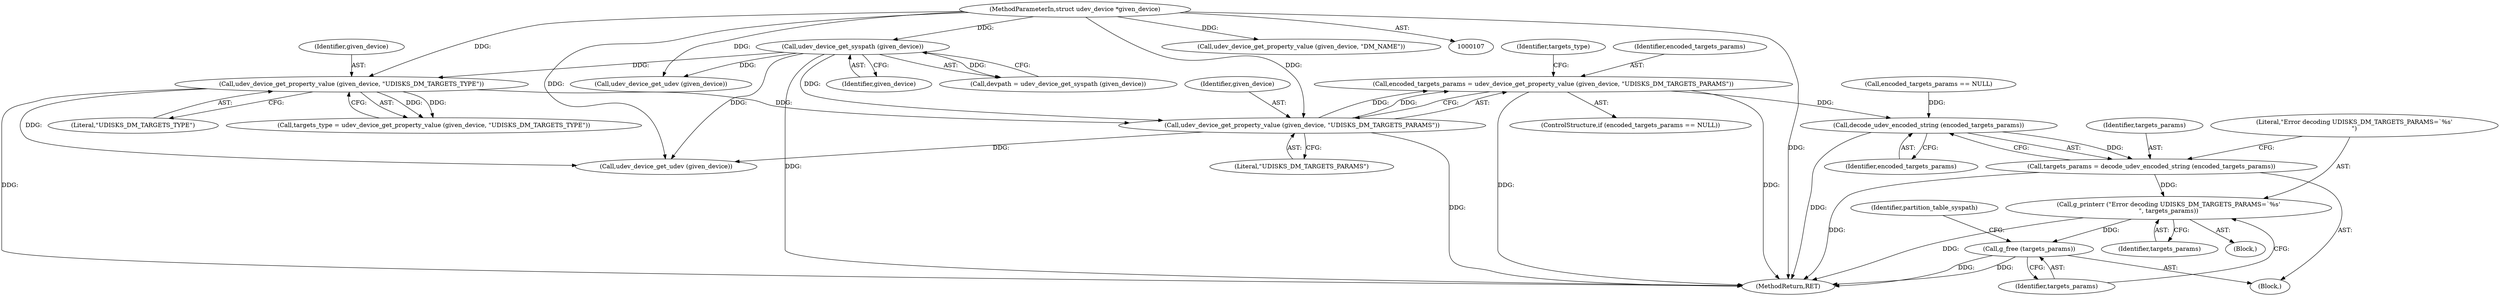 digraph "0_udisks_0fcc7cb3b66f23fac53ae08647aa0007a2bd56c4_0@API" {
"1000253" [label="(Call,encoded_targets_params = udev_device_get_property_value (given_device, \"UDISKS_DM_TARGETS_PARAMS\"))"];
"1000255" [label="(Call,udev_device_get_property_value (given_device, \"UDISKS_DM_TARGETS_PARAMS\"))"];
"1000138" [label="(Call,udev_device_get_syspath (given_device))"];
"1000108" [label="(MethodParameterIn,struct udev_device *given_device)"];
"1000242" [label="(Call,udev_device_get_property_value (given_device, \"UDISKS_DM_TARGETS_TYPE\"))"];
"1000269" [label="(Call,decode_udev_encoded_string (encoded_targets_params))"];
"1000267" [label="(Call,targets_params = decode_udev_encoded_string (encoded_targets_params))"];
"1000272" [label="(Call,g_printerr (\"Error decoding UDISKS_DM_TARGETS_PARAMS=`%s'\n\", targets_params))"];
"1000275" [label="(Call,g_free (targets_params))"];
"1000261" [label="(Identifier,targets_type)"];
"1000283" [label="(Call,udev_device_get_udev (given_device))"];
"1000250" [label="(Call,encoded_targets_params == NULL)"];
"1000253" [label="(Call,encoded_targets_params = udev_device_get_property_value (given_device, \"UDISKS_DM_TARGETS_PARAMS\"))"];
"1000273" [label="(Literal,\"Error decoding UDISKS_DM_TARGETS_PARAMS=`%s'\n\")"];
"1000268" [label="(Identifier,targets_params)"];
"1000446" [label="(MethodReturn,RET)"];
"1000254" [label="(Identifier,encoded_targets_params)"];
"1000276" [label="(Identifier,targets_params)"];
"1000269" [label="(Call,decode_udev_encoded_string (encoded_targets_params))"];
"1000243" [label="(Identifier,given_device)"];
"1000139" [label="(Identifier,given_device)"];
"1000270" [label="(Identifier,encoded_targets_params)"];
"1000275" [label="(Call,g_free (targets_params))"];
"1000242" [label="(Call,udev_device_get_property_value (given_device, \"UDISKS_DM_TARGETS_TYPE\"))"];
"1000257" [label="(Literal,\"UDISKS_DM_TARGETS_PARAMS\")"];
"1000272" [label="(Call,g_printerr (\"Error decoding UDISKS_DM_TARGETS_PARAMS=`%s'\n\", targets_params))"];
"1000255" [label="(Call,udev_device_get_property_value (given_device, \"UDISKS_DM_TARGETS_PARAMS\"))"];
"1000264" [label="(Block,)"];
"1000136" [label="(Call,devpath = udev_device_get_syspath (given_device))"];
"1000249" [label="(ControlStructure,if (encoded_targets_params == NULL))"];
"1000188" [label="(Call,udev_device_get_udev (given_device))"];
"1000267" [label="(Call,targets_params = decode_udev_encoded_string (encoded_targets_params))"];
"1000398" [label="(Identifier,partition_table_syspath)"];
"1000138" [label="(Call,udev_device_get_syspath (given_device))"];
"1000256" [label="(Identifier,given_device)"];
"1000271" [label="(Block,)"];
"1000240" [label="(Call,targets_type = udev_device_get_property_value (given_device, \"UDISKS_DM_TARGETS_TYPE\"))"];
"1000108" [label="(MethodParameterIn,struct udev_device *given_device)"];
"1000244" [label="(Literal,\"UDISKS_DM_TARGETS_TYPE\")"];
"1000274" [label="(Identifier,targets_params)"];
"1000309" [label="(Call,udev_device_get_property_value (given_device, \"DM_NAME\"))"];
"1000253" -> "1000249"  [label="AST: "];
"1000253" -> "1000255"  [label="CFG: "];
"1000254" -> "1000253"  [label="AST: "];
"1000255" -> "1000253"  [label="AST: "];
"1000261" -> "1000253"  [label="CFG: "];
"1000253" -> "1000446"  [label="DDG: "];
"1000253" -> "1000446"  [label="DDG: "];
"1000255" -> "1000253"  [label="DDG: "];
"1000255" -> "1000253"  [label="DDG: "];
"1000253" -> "1000269"  [label="DDG: "];
"1000255" -> "1000257"  [label="CFG: "];
"1000256" -> "1000255"  [label="AST: "];
"1000257" -> "1000255"  [label="AST: "];
"1000255" -> "1000446"  [label="DDG: "];
"1000138" -> "1000255"  [label="DDG: "];
"1000242" -> "1000255"  [label="DDG: "];
"1000108" -> "1000255"  [label="DDG: "];
"1000255" -> "1000283"  [label="DDG: "];
"1000138" -> "1000136"  [label="AST: "];
"1000138" -> "1000139"  [label="CFG: "];
"1000139" -> "1000138"  [label="AST: "];
"1000136" -> "1000138"  [label="CFG: "];
"1000138" -> "1000446"  [label="DDG: "];
"1000138" -> "1000136"  [label="DDG: "];
"1000108" -> "1000138"  [label="DDG: "];
"1000138" -> "1000188"  [label="DDG: "];
"1000138" -> "1000242"  [label="DDG: "];
"1000138" -> "1000283"  [label="DDG: "];
"1000108" -> "1000107"  [label="AST: "];
"1000108" -> "1000446"  [label="DDG: "];
"1000108" -> "1000188"  [label="DDG: "];
"1000108" -> "1000242"  [label="DDG: "];
"1000108" -> "1000283"  [label="DDG: "];
"1000108" -> "1000309"  [label="DDG: "];
"1000242" -> "1000240"  [label="AST: "];
"1000242" -> "1000244"  [label="CFG: "];
"1000243" -> "1000242"  [label="AST: "];
"1000244" -> "1000242"  [label="AST: "];
"1000240" -> "1000242"  [label="CFG: "];
"1000242" -> "1000446"  [label="DDG: "];
"1000242" -> "1000240"  [label="DDG: "];
"1000242" -> "1000240"  [label="DDG: "];
"1000242" -> "1000283"  [label="DDG: "];
"1000269" -> "1000267"  [label="AST: "];
"1000269" -> "1000270"  [label="CFG: "];
"1000270" -> "1000269"  [label="AST: "];
"1000267" -> "1000269"  [label="CFG: "];
"1000269" -> "1000446"  [label="DDG: "];
"1000269" -> "1000267"  [label="DDG: "];
"1000250" -> "1000269"  [label="DDG: "];
"1000267" -> "1000264"  [label="AST: "];
"1000268" -> "1000267"  [label="AST: "];
"1000273" -> "1000267"  [label="CFG: "];
"1000267" -> "1000446"  [label="DDG: "];
"1000267" -> "1000272"  [label="DDG: "];
"1000272" -> "1000271"  [label="AST: "];
"1000272" -> "1000274"  [label="CFG: "];
"1000273" -> "1000272"  [label="AST: "];
"1000274" -> "1000272"  [label="AST: "];
"1000276" -> "1000272"  [label="CFG: "];
"1000272" -> "1000446"  [label="DDG: "];
"1000272" -> "1000275"  [label="DDG: "];
"1000275" -> "1000264"  [label="AST: "];
"1000275" -> "1000276"  [label="CFG: "];
"1000276" -> "1000275"  [label="AST: "];
"1000398" -> "1000275"  [label="CFG: "];
"1000275" -> "1000446"  [label="DDG: "];
"1000275" -> "1000446"  [label="DDG: "];
}
